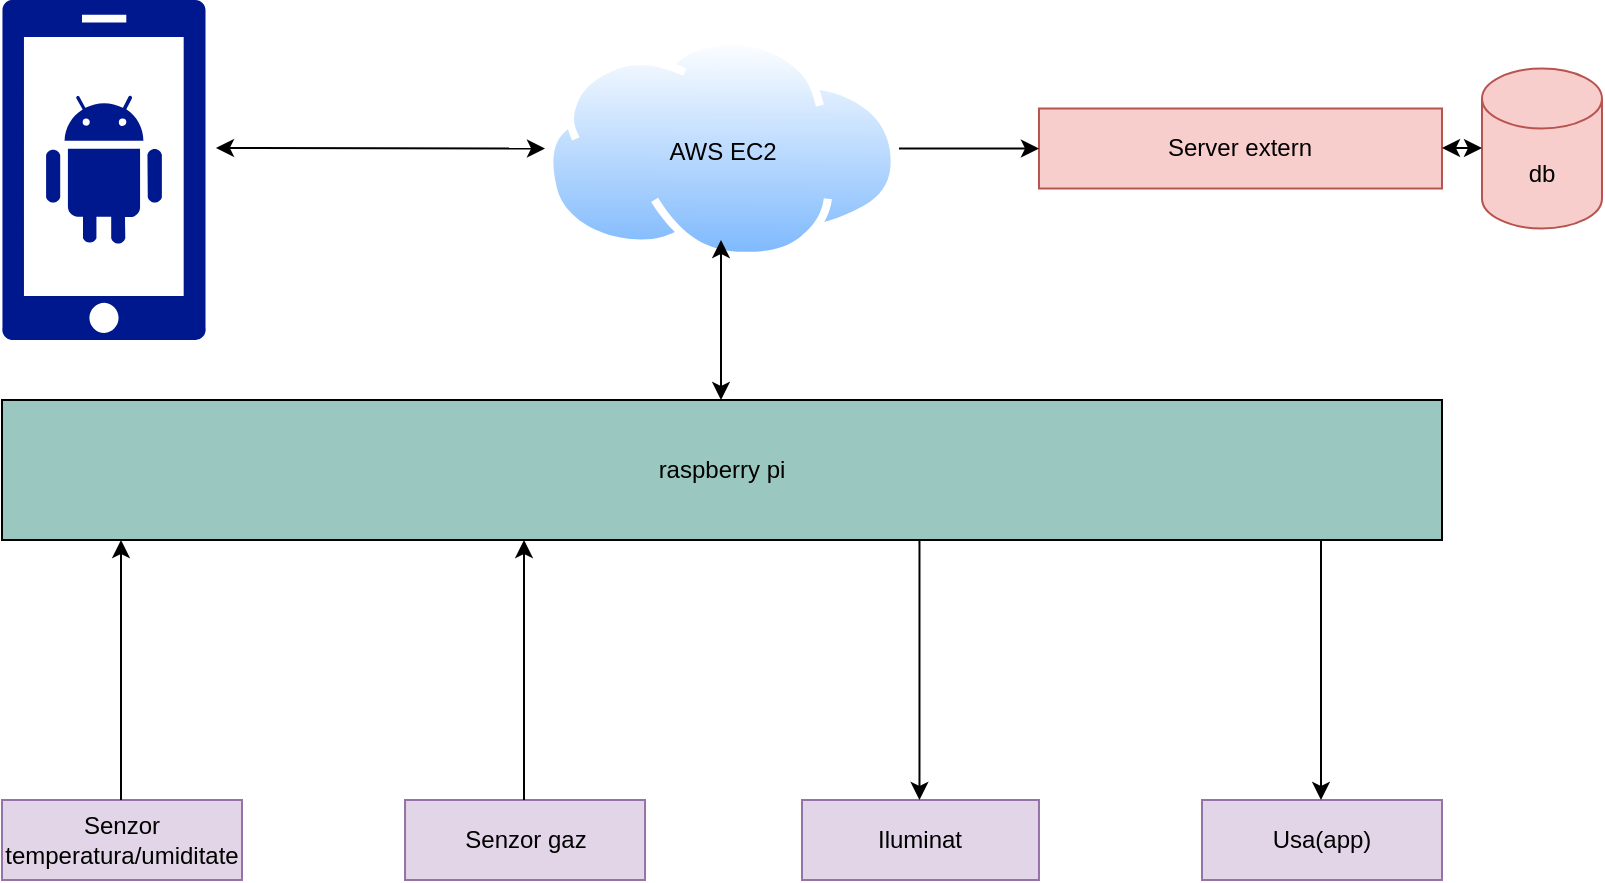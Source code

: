 <mxfile version="14.2.3" type="device"><diagram id="i8JaujIcvNKBIi1TRBUu" name="Page-1"><mxGraphModel dx="1662" dy="724" grid="1" gridSize="10" guides="1" tooltips="1" connect="1" arrows="1" fold="1" page="1" pageScale="1" pageWidth="850" pageHeight="1100" math="0" shadow="0"><root><mxCell id="0"/><mxCell id="1" parent="0"/><mxCell id="7_zEKp_wHWM9vS8ws-n_-1" value="Senzor temperatura/umiditate&lt;br&gt;" style="rounded=0;whiteSpace=wrap;html=1;fillColor=#e1d5e7;strokeColor=#9673a6;" parent="1" vertex="1"><mxGeometry x="40" y="440" width="120" height="40" as="geometry"/></mxCell><mxCell id="7_zEKp_wHWM9vS8ws-n_-3" value="Iluminat" style="rounded=0;whiteSpace=wrap;html=1;fillColor=#e1d5e7;strokeColor=#9673a6;" parent="1" vertex="1"><mxGeometry x="440" y="440" width="118.49" height="40" as="geometry"/></mxCell><mxCell id="7_zEKp_wHWM9vS8ws-n_-4" value="Usa(app)" style="rounded=0;whiteSpace=wrap;html=1;fillColor=#e1d5e7;strokeColor=#9673a6;" parent="1" vertex="1"><mxGeometry x="640" y="440" width="120" height="40" as="geometry"/></mxCell><mxCell id="7_zEKp_wHWM9vS8ws-n_-8" value="raspberry pi" style="rounded=0;whiteSpace=wrap;html=1;labelBackgroundColor=#9AC7BF;fillColor=#9AC7BF;" parent="1" vertex="1"><mxGeometry x="40" y="240" width="720" height="70" as="geometry"/></mxCell><mxCell id="7_zEKp_wHWM9vS8ws-n_-20" value="db" style="shape=cylinder3;whiteSpace=wrap;html=1;boundedLbl=1;backgroundOutline=1;size=15;fillColor=#f8cecc;strokeColor=#b85450;" parent="1" vertex="1"><mxGeometry x="780" y="74.25" width="60" height="80" as="geometry"/></mxCell><mxCell id="7_zEKp_wHWM9vS8ws-n_-21" value="Server extern" style="rounded=0;whiteSpace=wrap;html=1;fillColor=#f8cecc;strokeColor=#b85450;" parent="1" vertex="1"><mxGeometry x="558.49" y="94.25" width="201.51" height="40" as="geometry"/></mxCell><mxCell id="bShWdHphEfSOC4ymWGtf-2" style="edgeStyle=orthogonalEdgeStyle;rounded=0;orthogonalLoop=1;jettySize=auto;html=1;exitX=1;exitY=0.5;exitDx=0;exitDy=0;entryX=0;entryY=0.5;entryDx=0;entryDy=0;" edge="1" parent="1" source="7_zEKp_wHWM9vS8ws-n_-23" target="7_zEKp_wHWM9vS8ws-n_-21"><mxGeometry relative="1" as="geometry"/></mxCell><mxCell id="7_zEKp_wHWM9vS8ws-n_-23" value="AWS EC2" style="aspect=fixed;perimeter=ellipsePerimeter;html=1;align=center;shadow=0;dashed=0;spacingTop=3;image;image=img/lib/active_directory/internet_cloud.svg;labelPosition=center;verticalLabelPosition=middle;verticalAlign=middle;labelBackgroundColor=none;" parent="1" vertex="1"><mxGeometry x="311.51" y="58.5" width="176.98" height="111.5" as="geometry"/></mxCell><mxCell id="7_zEKp_wHWM9vS8ws-n_-27" value="" style="aspect=fixed;pointerEvents=1;shadow=0;dashed=0;html=1;strokeColor=none;labelPosition=center;verticalLabelPosition=bottom;verticalAlign=top;align=center;fillColor=#00188D;shape=mxgraph.mscae.enterprise.android_phone" parent="1" vertex="1"><mxGeometry x="40" y="40" width="102" height="170" as="geometry"/></mxCell><mxCell id="7_zEKp_wHWM9vS8ws-n_-28" value="" style="endArrow=classic;startArrow=classic;html=1;exitX=1.049;exitY=0.435;exitDx=0;exitDy=0;exitPerimeter=0;" parent="1" source="7_zEKp_wHWM9vS8ws-n_-27" target="7_zEKp_wHWM9vS8ws-n_-23" edge="1"><mxGeometry width="50" height="50" relative="1" as="geometry"><mxPoint x="160" y="150" as="sourcePoint"/><mxPoint x="210" y="100" as="targetPoint"/></mxGeometry></mxCell><mxCell id="7_zEKp_wHWM9vS8ws-n_-37" value="Senzor gaz" style="rounded=0;whiteSpace=wrap;html=1;fillColor=#e1d5e7;strokeColor=#9673a6;" parent="1" vertex="1"><mxGeometry x="241.51" y="440" width="120" height="40" as="geometry"/></mxCell><mxCell id="bShWdHphEfSOC4ymWGtf-7" value="" style="endArrow=classic;startArrow=classic;html=1;" edge="1" parent="1"><mxGeometry width="50" height="50" relative="1" as="geometry"><mxPoint x="760" y="114" as="sourcePoint"/><mxPoint x="780" y="114" as="targetPoint"/></mxGeometry></mxCell><mxCell id="bShWdHphEfSOC4ymWGtf-9" value="" style="endArrow=classic;html=1;" edge="1" parent="1"><mxGeometry width="50" height="50" relative="1" as="geometry"><mxPoint x="99.5" y="440" as="sourcePoint"/><mxPoint x="99.5" y="310" as="targetPoint"/><Array as="points"><mxPoint x="99.5" y="370"/></Array></mxGeometry></mxCell><mxCell id="bShWdHphEfSOC4ymWGtf-10" value="" style="endArrow=classic;html=1;" edge="1" parent="1"><mxGeometry width="50" height="50" relative="1" as="geometry"><mxPoint x="301.01" y="440" as="sourcePoint"/><mxPoint x="301.01" y="310" as="targetPoint"/><Array as="points"><mxPoint x="301.01" y="370"/></Array></mxGeometry></mxCell><mxCell id="bShWdHphEfSOC4ymWGtf-11" value="" style="endArrow=classic;html=1;" edge="1" parent="1"><mxGeometry width="50" height="50" relative="1" as="geometry"><mxPoint x="498.74" y="310" as="sourcePoint"/><mxPoint x="498.74" y="440" as="targetPoint"/><Array as="points"><mxPoint x="498.74" y="370"/></Array></mxGeometry></mxCell><mxCell id="bShWdHphEfSOC4ymWGtf-12" value="" style="endArrow=classic;html=1;" edge="1" parent="1"><mxGeometry width="50" height="50" relative="1" as="geometry"><mxPoint x="699.5" y="310" as="sourcePoint"/><mxPoint x="699.5" y="440" as="targetPoint"/><Array as="points"><mxPoint x="699.5" y="370"/></Array></mxGeometry></mxCell><mxCell id="bShWdHphEfSOC4ymWGtf-13" value="" style="endArrow=classic;startArrow=classic;html=1;" edge="1" parent="1"><mxGeometry width="50" height="50" relative="1" as="geometry"><mxPoint x="399.5" y="240" as="sourcePoint"/><mxPoint x="399.5" y="160" as="targetPoint"/></mxGeometry></mxCell></root></mxGraphModel></diagram></mxfile>